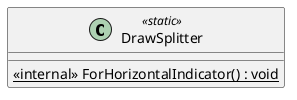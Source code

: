 @startuml
class DrawSplitter <<static>> {
    <<internal>> {static} ForHorizontalIndicator() : void
}
@enduml
